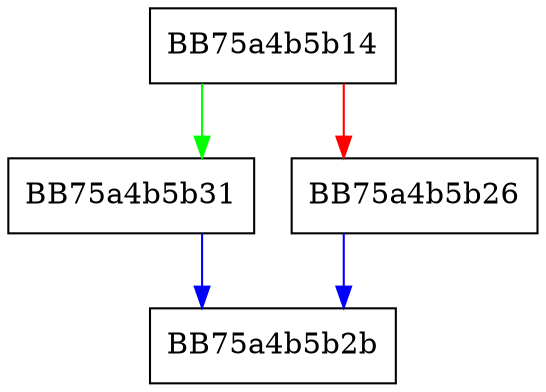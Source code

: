 digraph IsInUse {
  node [shape="box"];
  graph [splines=ortho];
  BB75a4b5b14 -> BB75a4b5b31 [color="green"];
  BB75a4b5b14 -> BB75a4b5b26 [color="red"];
  BB75a4b5b26 -> BB75a4b5b2b [color="blue"];
  BB75a4b5b31 -> BB75a4b5b2b [color="blue"];
}